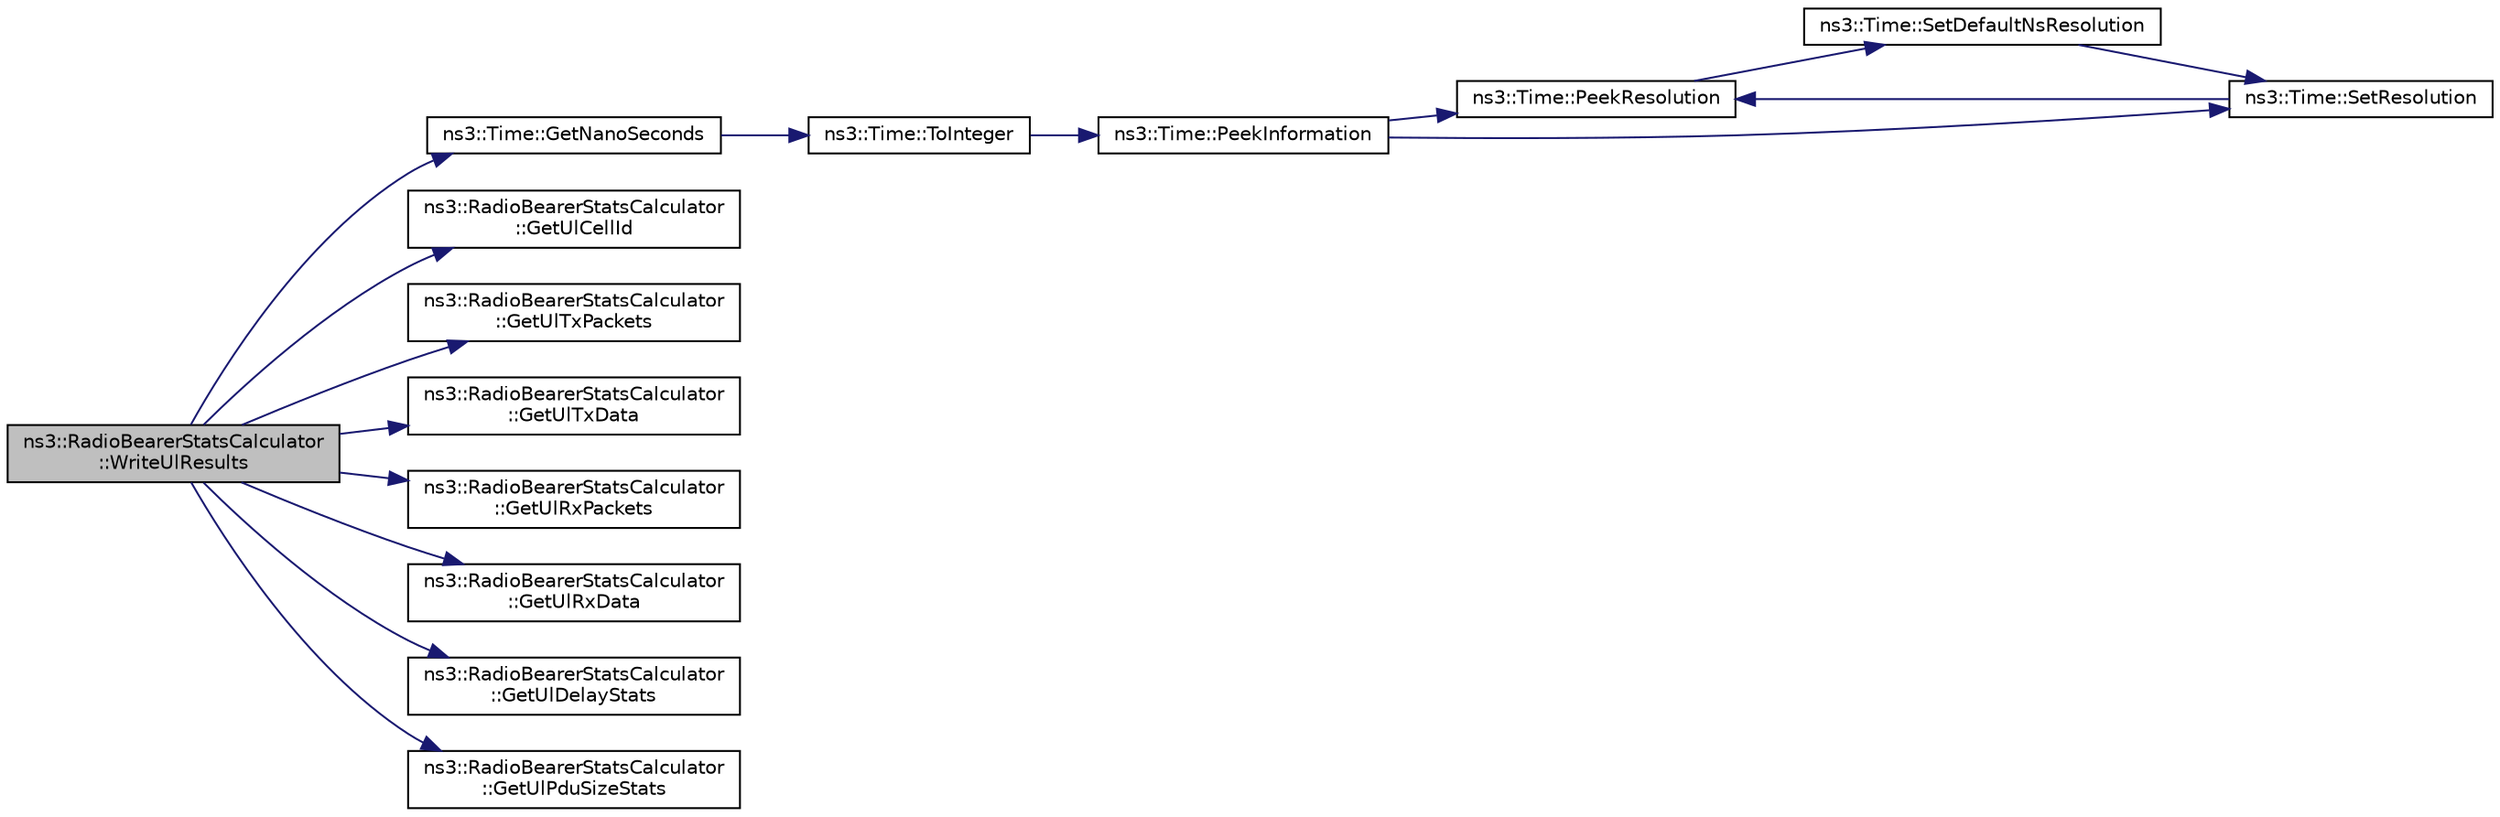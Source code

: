 digraph "ns3::RadioBearerStatsCalculator::WriteUlResults"
{
  edge [fontname="Helvetica",fontsize="10",labelfontname="Helvetica",labelfontsize="10"];
  node [fontname="Helvetica",fontsize="10",shape=record];
  rankdir="LR";
  Node1 [label="ns3::RadioBearerStatsCalculator\l::WriteUlResults",height=0.2,width=0.4,color="black", fillcolor="grey75", style="filled", fontcolor="black"];
  Node1 -> Node2 [color="midnightblue",fontsize="10",style="solid"];
  Node2 [label="ns3::Time::GetNanoSeconds",height=0.2,width=0.4,color="black", fillcolor="white", style="filled",URL="$dc/d04/classns3_1_1Time.html#a2fdb7bf0e1f5cd93b6149cb37bbb7f08"];
  Node2 -> Node3 [color="midnightblue",fontsize="10",style="solid"];
  Node3 [label="ns3::Time::ToInteger",height=0.2,width=0.4,color="black", fillcolor="white", style="filled",URL="$dc/d04/classns3_1_1Time.html#a0c9c8fb9ec7222c7799c1081f14f6031"];
  Node3 -> Node4 [color="midnightblue",fontsize="10",style="solid"];
  Node4 [label="ns3::Time::PeekInformation",height=0.2,width=0.4,color="black", fillcolor="white", style="filled",URL="$dc/d04/classns3_1_1Time.html#a0b023c55c20582aa7c1781aacf128034"];
  Node4 -> Node5 [color="midnightblue",fontsize="10",style="solid"];
  Node5 [label="ns3::Time::PeekResolution",height=0.2,width=0.4,color="black", fillcolor="white", style="filled",URL="$dc/d04/classns3_1_1Time.html#a963e53522278fcbdf1ab9f7adbd0f5d6"];
  Node5 -> Node6 [color="midnightblue",fontsize="10",style="solid"];
  Node6 [label="ns3::Time::SetDefaultNsResolution",height=0.2,width=0.4,color="black", fillcolor="white", style="filled",URL="$dc/d04/classns3_1_1Time.html#a6a872e62f71dfa817fef2c549473d980"];
  Node6 -> Node7 [color="midnightblue",fontsize="10",style="solid"];
  Node7 [label="ns3::Time::SetResolution",height=0.2,width=0.4,color="black", fillcolor="white", style="filled",URL="$dc/d04/classns3_1_1Time.html#ac89165ba7715b66017a49c718f4aef09"];
  Node7 -> Node5 [color="midnightblue",fontsize="10",style="solid"];
  Node4 -> Node7 [color="midnightblue",fontsize="10",style="solid"];
  Node1 -> Node8 [color="midnightblue",fontsize="10",style="solid"];
  Node8 [label="ns3::RadioBearerStatsCalculator\l::GetUlCellId",height=0.2,width=0.4,color="black", fillcolor="white", style="filled",URL="$da/d14/classns3_1_1RadioBearerStatsCalculator.html#a22c3a359fc34f3143bbdbe1542ac1de7"];
  Node1 -> Node9 [color="midnightblue",fontsize="10",style="solid"];
  Node9 [label="ns3::RadioBearerStatsCalculator\l::GetUlTxPackets",height=0.2,width=0.4,color="black", fillcolor="white", style="filled",URL="$da/d14/classns3_1_1RadioBearerStatsCalculator.html#adda2177219a76bd981c6f4b555308027"];
  Node1 -> Node10 [color="midnightblue",fontsize="10",style="solid"];
  Node10 [label="ns3::RadioBearerStatsCalculator\l::GetUlTxData",height=0.2,width=0.4,color="black", fillcolor="white", style="filled",URL="$da/d14/classns3_1_1RadioBearerStatsCalculator.html#a9445f98e5497ecfe753ef033ea13c76f"];
  Node1 -> Node11 [color="midnightblue",fontsize="10",style="solid"];
  Node11 [label="ns3::RadioBearerStatsCalculator\l::GetUlRxPackets",height=0.2,width=0.4,color="black", fillcolor="white", style="filled",URL="$da/d14/classns3_1_1RadioBearerStatsCalculator.html#a145c48f6328cea329657127940cb61a0"];
  Node1 -> Node12 [color="midnightblue",fontsize="10",style="solid"];
  Node12 [label="ns3::RadioBearerStatsCalculator\l::GetUlRxData",height=0.2,width=0.4,color="black", fillcolor="white", style="filled",URL="$da/d14/classns3_1_1RadioBearerStatsCalculator.html#a6ce5113218813509a6fb6159f9be4807"];
  Node1 -> Node13 [color="midnightblue",fontsize="10",style="solid"];
  Node13 [label="ns3::RadioBearerStatsCalculator\l::GetUlDelayStats",height=0.2,width=0.4,color="black", fillcolor="white", style="filled",URL="$da/d14/classns3_1_1RadioBearerStatsCalculator.html#ae3a37fab9714d2f08c94a0704d37d762"];
  Node1 -> Node14 [color="midnightblue",fontsize="10",style="solid"];
  Node14 [label="ns3::RadioBearerStatsCalculator\l::GetUlPduSizeStats",height=0.2,width=0.4,color="black", fillcolor="white", style="filled",URL="$da/d14/classns3_1_1RadioBearerStatsCalculator.html#a4aa7fde1ae54a5b6683cb7c12ea1d157"];
}

